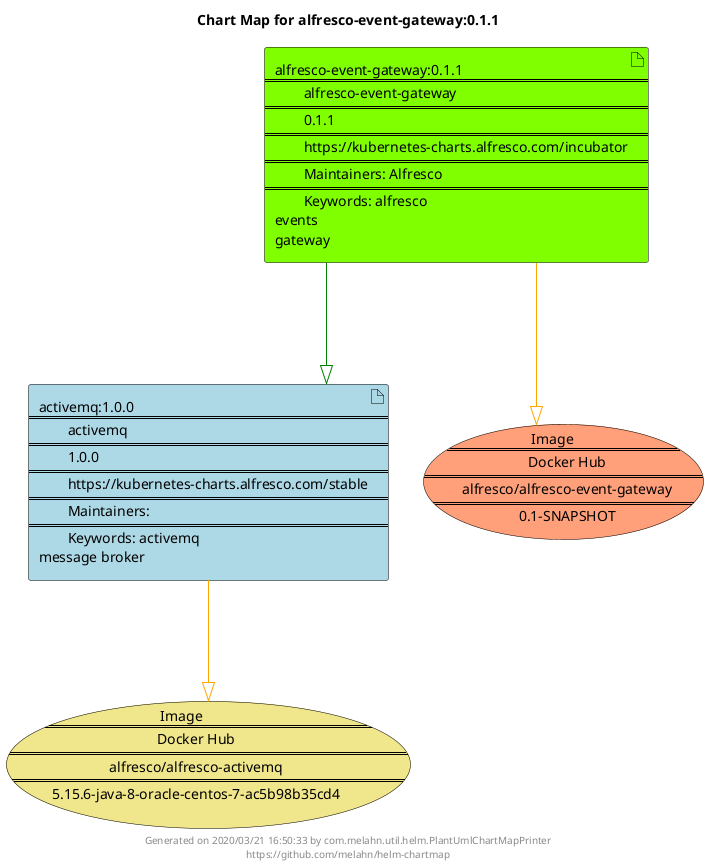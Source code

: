 @startuml
skinparam linetype ortho
skinparam backgroundColor white
skinparam usecaseBorderColor black
skinparam usecaseArrowColor LightSlateGray
skinparam artifactBorderColor black
skinparam artifactArrowColor LightSlateGray

title Chart Map for alfresco-event-gateway:0.1.1

'There are 2 referenced Helm Charts
artifact "activemq:1.0.0\n====\n\tactivemq\n====\n\t1.0.0\n====\n\thttps://kubernetes-charts.alfresco.com/stable\n====\n\tMaintainers: \n====\n\tKeywords: activemq\nmessage broker" as activemq_1_0_0 #LightBlue
artifact "alfresco-event-gateway:0.1.1\n====\n\talfresco-event-gateway\n====\n\t0.1.1\n====\n\thttps://kubernetes-charts.alfresco.com/incubator\n====\n\tMaintainers: Alfresco\n====\n\tKeywords: alfresco\nevents\ngateway" as alfresco_event_gateway_0_1_1 #Chartreuse

'There are 2 referenced Docker Images
usecase "Image\n====\n\tDocker Hub\n====\n\talfresco/alfresco-event-gateway\n====\n\t0.1-SNAPSHOT" as alfresco_alfresco_event_gateway_0_1_SNAPSHOT #LightSalmon
usecase "Image\n====\n\tDocker Hub\n====\n\talfresco/alfresco-activemq\n====\n\t5.15.6-java-8-oracle-centos-7-ac5b98b35cd4" as alfresco_alfresco_activemq_5_15_6_java_8_oracle_centos_7_ac5b98b35cd4 #Khaki

'Chart Dependencies
alfresco_event_gateway_0_1_1--[#green]-|>activemq_1_0_0
activemq_1_0_0--[#orange]-|>alfresco_alfresco_activemq_5_15_6_java_8_oracle_centos_7_ac5b98b35cd4
alfresco_event_gateway_0_1_1--[#orange]-|>alfresco_alfresco_event_gateway_0_1_SNAPSHOT

center footer Generated on 2020/03/21 16:50:33 by com.melahn.util.helm.PlantUmlChartMapPrinter\nhttps://github.com/melahn/helm-chartmap
@enduml
